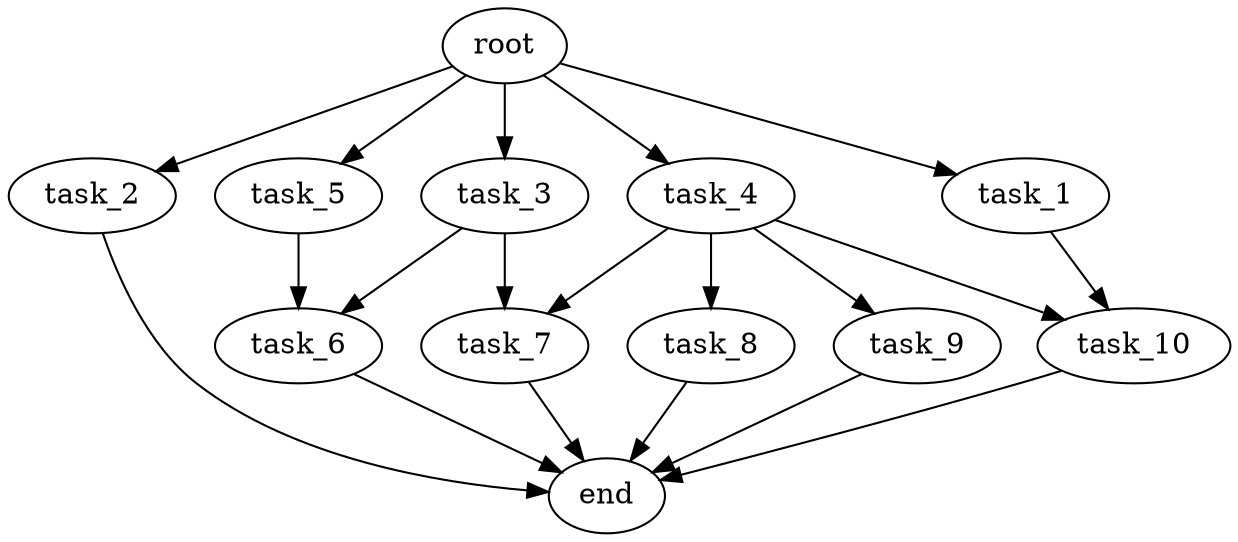 digraph G {
  root [size="0.000000e+00"];
  task_1 [size="6.576359e+09"];
  task_2 [size="3.550733e+09"];
  task_3 [size="6.470351e+09"];
  task_4 [size="4.439226e+08"];
  task_5 [size="9.836098e+09"];
  task_6 [size="6.775041e+09"];
  task_7 [size="3.996778e+09"];
  task_8 [size="7.527075e+09"];
  task_9 [size="9.657202e+09"];
  task_10 [size="4.305125e+09"];
  end [size="0.000000e+00"];

  root -> task_1 [size="1.000000e-12"];
  root -> task_2 [size="1.000000e-12"];
  root -> task_3 [size="1.000000e-12"];
  root -> task_4 [size="1.000000e-12"];
  root -> task_5 [size="1.000000e-12"];
  task_1 -> task_10 [size="2.152562e+08"];
  task_2 -> end [size="1.000000e-12"];
  task_3 -> task_6 [size="3.387521e+08"];
  task_3 -> task_7 [size="1.998389e+08"];
  task_4 -> task_7 [size="1.998389e+08"];
  task_4 -> task_8 [size="7.527075e+08"];
  task_4 -> task_9 [size="9.657202e+08"];
  task_4 -> task_10 [size="2.152562e+08"];
  task_5 -> task_6 [size="3.387521e+08"];
  task_6 -> end [size="1.000000e-12"];
  task_7 -> end [size="1.000000e-12"];
  task_8 -> end [size="1.000000e-12"];
  task_9 -> end [size="1.000000e-12"];
  task_10 -> end [size="1.000000e-12"];
}

